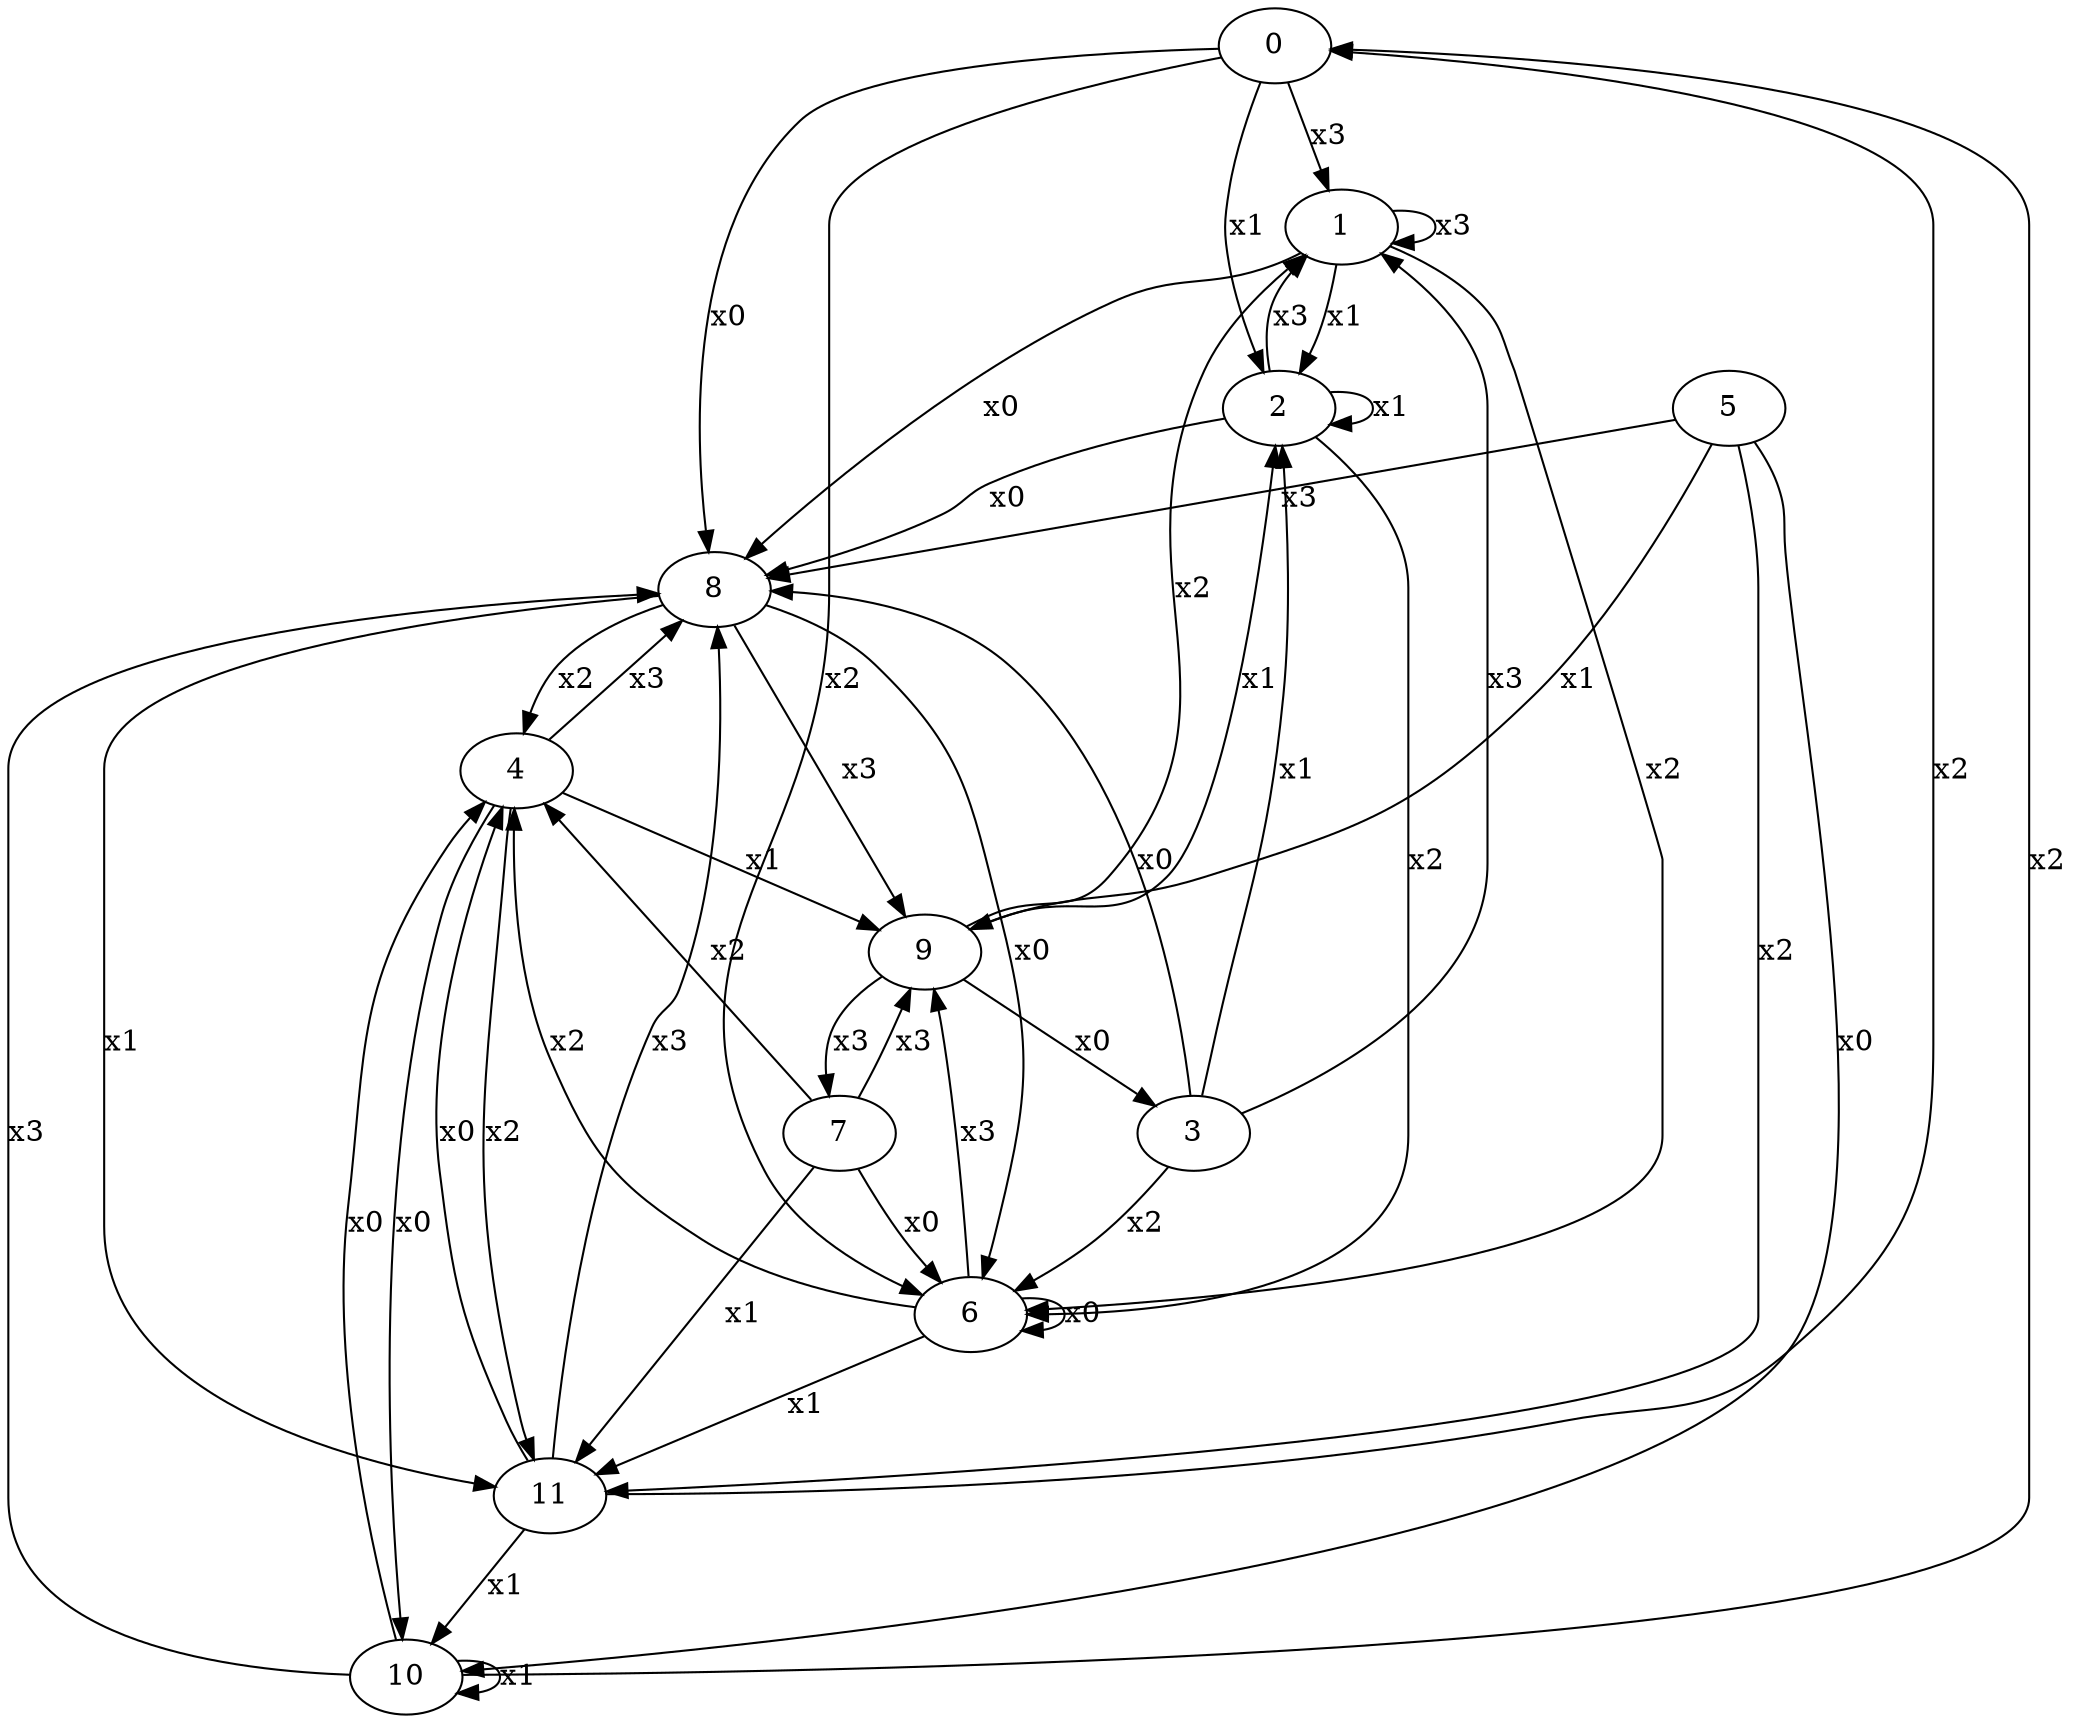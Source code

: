 digraph G {
0;
1;
2;
3;
4;
5;
6;
7;
8;
9;
10;
11;
0->8  [label=x0];
0->2  [label=x1];
0->6  [label=x2];
0->1  [label=x3];
1->8  [label=x0];
1->2  [label=x1];
1->6  [label=x2];
1->1  [label=x3];
2->8  [label=x0];
2->2  [label=x1];
2->6  [label=x2];
2->1  [label=x3];
3->8  [label=x0];
3->2  [label=x1];
3->6  [label=x2];
3->1  [label=x3];
4->10  [label=x0];
4->9  [label=x1];
4->11  [label=x2];
4->8  [label=x3];
5->10  [label=x0];
5->9  [label=x1];
5->11  [label=x2];
5->8  [label=x3];
6->6  [label=x0];
6->11  [label=x1];
6->4  [label=x2];
6->9  [label=x3];
7->6  [label=x0];
7->11  [label=x1];
7->4  [label=x2];
7->9  [label=x3];
8->6  [label=x0];
8->11  [label=x1];
8->4  [label=x2];
8->9  [label=x3];
9->3  [label=x0];
9->2  [label=x1];
9->1  [label=x2];
9->7  [label=x3];
10->4  [label=x0];
10->10  [label=x1];
10->0  [label=x2];
10->8  [label=x3];
11->4  [label=x0];
11->10  [label=x1];
11->0  [label=x2];
11->8  [label=x3];
}
